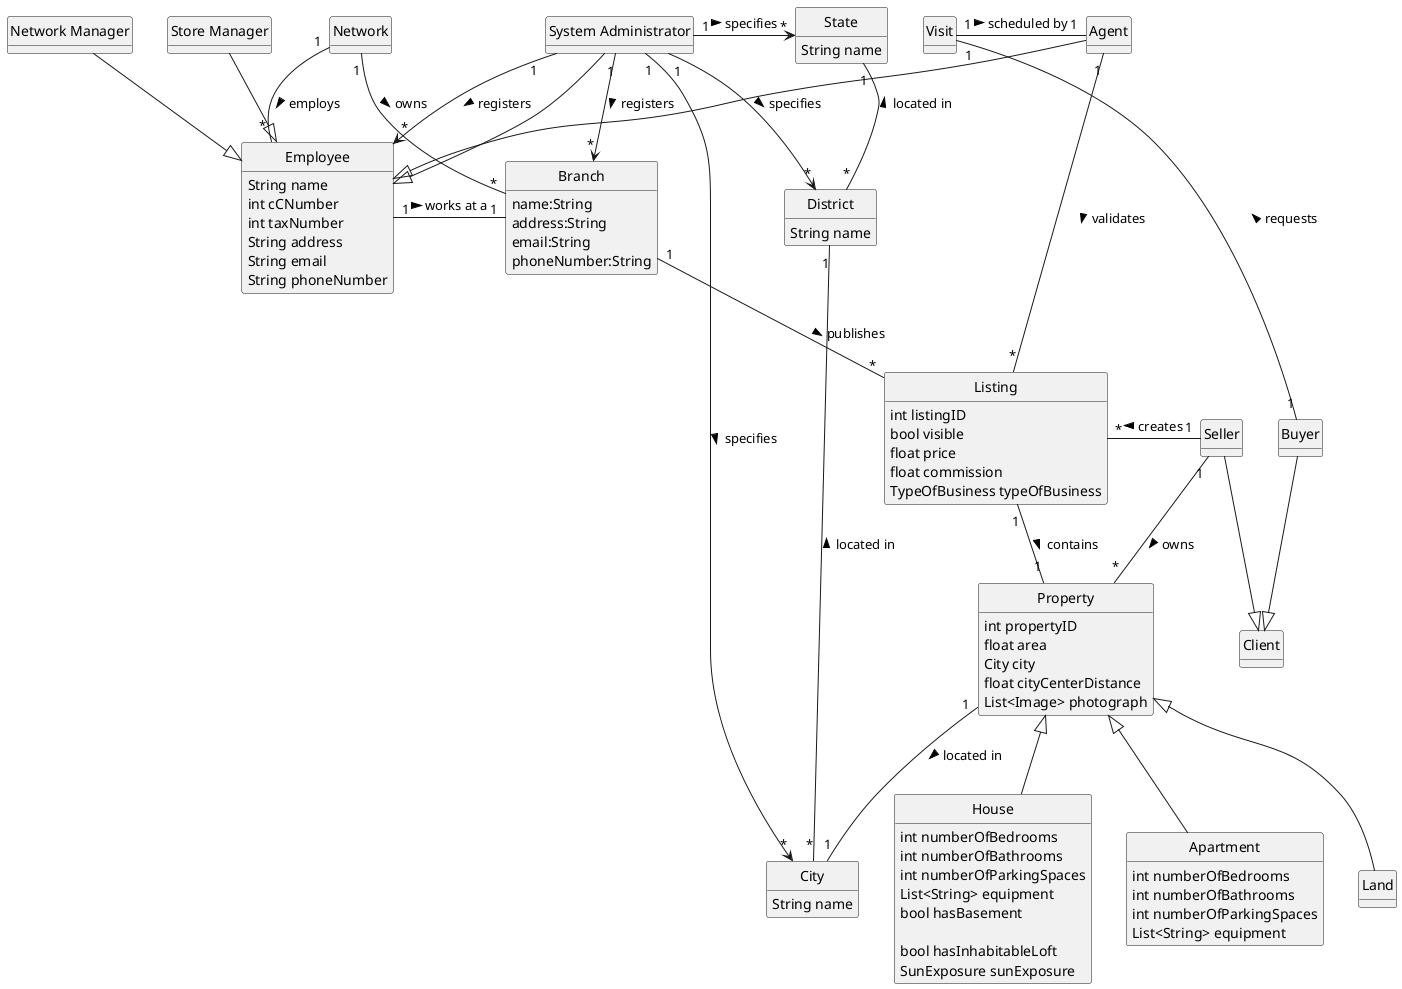 @startuml
'https://plantuml.com/class-diagram

skinparam monochrome true
skinparam packageStyle rectangle
skinparam shadowing false

'skinparam linetype ortho
'left to right direction
skinparam classAttributeIconSize 0
skinparam groupInheritance 1
hide circle
hide methods


Network "1" -- "*" Branch: owns >
Branch "1" -- "*" Listing: publishes >
Listing "1" -- "1" Property: contains >

Network "1" -- "*" Employee: employs >


Property <|-- House
Property <|-- Apartment
Property <|-- Land


"System Administrator" --|> Employee
"Network Manager" --|> Employee
"Store Manager" --|> Employee
Agent --|> Employee

Employee "1" - "1" Branch: works at a >

"System Administrator" "1" --> "*" Employee: registers >
"System Administrator" "1" -> "*" Branch: registers >


"System Administrator" "1" -> "*" State: specifies >
"System Administrator" "1" -> "*" District: specifies >
"System Administrator" "1" -> "*" City: specifies >


together {
Buyer --|> Client
Seller --|> Client
}

Seller "1" - "*" Property: owns >
Seller "1" - "*" Listing: creates >
Agent "1" - "*" Listing: validates >
Visit "1" - "1" Buyer: requests <
Visit "1" - "1" Agent: scheduled by >

together {
Property "1" -- "1" City: located in >
District "1" -- "*" City: located in <
State "1" -- "*" District: located in <
}


class Network{

}

class Branch{
name:String
address:String
email:String
phoneNumber:String
}

class Employee{
String name
int cCNumber
int taxNumber
String address
String email
String phoneNumber
}

together {
class "System Administrator"

class "Network Manager"

class "Store Manager"

class Agent
}

class Client
class Buyer
class Seller

class Visit{

}

class Listing{
int listingID
bool visible
float price
float commission
TypeOfBusiness typeOfBusiness
}


class Property{
int propertyID
float area
City city
float cityCenterDistance
List<Image> photograph
}

class House{
int numberOfBedrooms
int numberOfBathrooms
int numberOfParkingSpaces
List<String> equipment
bool hasBasement

bool hasInhabitableLoft
SunExposure sunExposure
}

class Apartment{
int numberOfBedrooms
int numberOfBathrooms
int numberOfParkingSpaces
List<String> equipment
}

class Land{
}

class State{
String name
}
class District{
String name
}
class City{
String name
}



@enduml